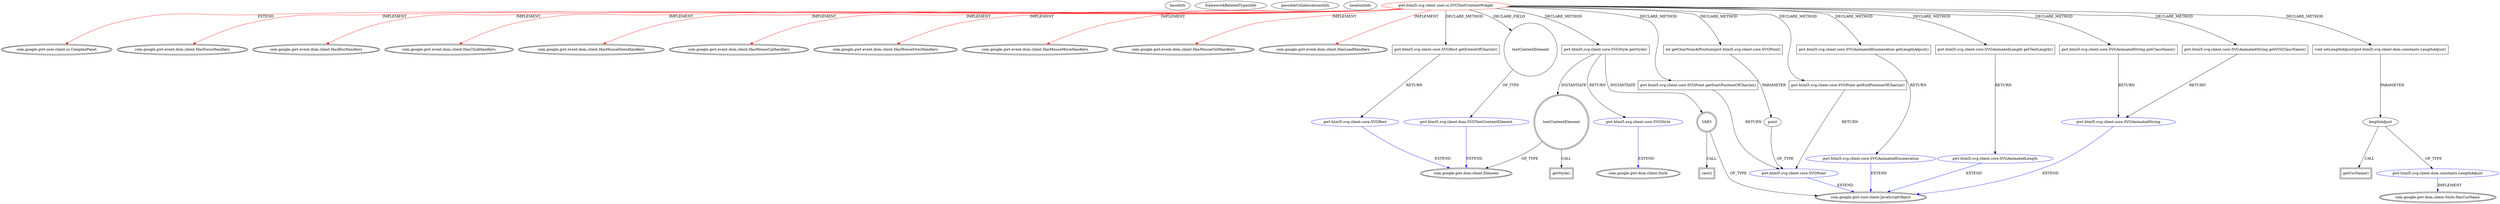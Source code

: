 digraph {
baseInfo[graphId=3987,category="extension_graph",isAnonymous=false,possibleRelation=true]
frameworkRelatedTypesInfo[0="com.google.gwt.user.client.ui.ComplexPanel",1="com.google.gwt.event.dom.client.HasFocusHandlers",2="com.google.gwt.event.dom.client.HasBlurHandlers",3="com.google.gwt.event.dom.client.HasClickHandlers",4="com.google.gwt.event.dom.client.HasMouseDownHandlers",5="com.google.gwt.event.dom.client.HasMouseUpHandlers",6="com.google.gwt.event.dom.client.HasMouseOverHandlers",7="com.google.gwt.event.dom.client.HasMouseMoveHandlers",8="com.google.gwt.event.dom.client.HasMouseOutHandlers",9="com.google.gwt.event.dom.client.HasLoadHandlers"]
possibleCollaborationsInfo[0="3987~CLIENT_METHOD_DECLARATION-RETURN_TYPE-~com.google.gwt.user.client.ui.ComplexPanel com.google.gwt.event.dom.client.HasFocusHandlers com.google.gwt.event.dom.client.HasBlurHandlers com.google.gwt.event.dom.client.HasClickHandlers com.google.gwt.event.dom.client.HasMouseDownHandlers com.google.gwt.event.dom.client.HasMouseUpHandlers com.google.gwt.event.dom.client.HasMouseOverHandlers com.google.gwt.event.dom.client.HasMouseMoveHandlers com.google.gwt.event.dom.client.HasMouseOutHandlers com.google.gwt.event.dom.client.HasLoadHandlers ~com.google.gwt.dom.client.Style ~false~false",1="3987~CLIENT_METHOD_DECLARATION-RETURN_TYPE-CLIENT_METHOD_DECLARATION-RETURN_TYPE-CLIENT_METHOD_DECLARATION-PARAMETER_DECLARATION-~com.google.gwt.user.client.ui.ComplexPanel com.google.gwt.event.dom.client.HasFocusHandlers com.google.gwt.event.dom.client.HasBlurHandlers com.google.gwt.event.dom.client.HasClickHandlers com.google.gwt.event.dom.client.HasMouseDownHandlers com.google.gwt.event.dom.client.HasMouseUpHandlers com.google.gwt.event.dom.client.HasMouseOverHandlers com.google.gwt.event.dom.client.HasMouseMoveHandlers com.google.gwt.event.dom.client.HasMouseOutHandlers com.google.gwt.event.dom.client.HasLoadHandlers ~com.google.gwt.core.client.JavaScriptObject ~false~false",2="3987~CLIENT_METHOD_DECLARATION-PARAMETER_DECLARATION-~com.google.gwt.user.client.ui.ComplexPanel com.google.gwt.event.dom.client.HasFocusHandlers com.google.gwt.event.dom.client.HasBlurHandlers com.google.gwt.event.dom.client.HasClickHandlers com.google.gwt.event.dom.client.HasMouseDownHandlers com.google.gwt.event.dom.client.HasMouseUpHandlers com.google.gwt.event.dom.client.HasMouseOverHandlers com.google.gwt.event.dom.client.HasMouseMoveHandlers com.google.gwt.event.dom.client.HasMouseOutHandlers com.google.gwt.event.dom.client.HasLoadHandlers ~com.google.gwt.dom.client.Style.HasCssName ~false~false",3="3987~FIELD_DECLARATION-~com.google.gwt.user.client.ui.ComplexPanel com.google.gwt.event.dom.client.HasFocusHandlers com.google.gwt.event.dom.client.HasBlurHandlers com.google.gwt.event.dom.client.HasClickHandlers com.google.gwt.event.dom.client.HasMouseDownHandlers com.google.gwt.event.dom.client.HasMouseUpHandlers com.google.gwt.event.dom.client.HasMouseOverHandlers com.google.gwt.event.dom.client.HasMouseMoveHandlers com.google.gwt.event.dom.client.HasMouseOutHandlers com.google.gwt.event.dom.client.HasLoadHandlers ~com.google.gwt.dom.client.Element ~false~false",4="3987~CLIENT_METHOD_DECLARATION-RETURN_TYPE-~com.google.gwt.user.client.ui.ComplexPanel com.google.gwt.event.dom.client.HasFocusHandlers com.google.gwt.event.dom.client.HasBlurHandlers com.google.gwt.event.dom.client.HasClickHandlers com.google.gwt.event.dom.client.HasMouseDownHandlers com.google.gwt.event.dom.client.HasMouseUpHandlers com.google.gwt.event.dom.client.HasMouseOverHandlers com.google.gwt.event.dom.client.HasMouseMoveHandlers com.google.gwt.event.dom.client.HasMouseOutHandlers com.google.gwt.event.dom.client.HasLoadHandlers ~com.google.gwt.core.client.JavaScriptObject ~false~false",5="3987~CLIENT_METHOD_DECLARATION-RETURN_TYPE-CLIENT_METHOD_DECLARATION-RETURN_TYPE-~com.google.gwt.user.client.ui.ComplexPanel com.google.gwt.event.dom.client.HasFocusHandlers com.google.gwt.event.dom.client.HasBlurHandlers com.google.gwt.event.dom.client.HasClickHandlers com.google.gwt.event.dom.client.HasMouseDownHandlers com.google.gwt.event.dom.client.HasMouseUpHandlers com.google.gwt.event.dom.client.HasMouseOverHandlers com.google.gwt.event.dom.client.HasMouseMoveHandlers com.google.gwt.event.dom.client.HasMouseOutHandlers com.google.gwt.event.dom.client.HasLoadHandlers ~com.google.gwt.core.client.JavaScriptObject ~false~false",6="3987~CLIENT_METHOD_DECLARATION-RETURN_TYPE-~com.google.gwt.user.client.ui.ComplexPanel com.google.gwt.event.dom.client.HasFocusHandlers com.google.gwt.event.dom.client.HasBlurHandlers com.google.gwt.event.dom.client.HasClickHandlers com.google.gwt.event.dom.client.HasMouseDownHandlers com.google.gwt.event.dom.client.HasMouseUpHandlers com.google.gwt.event.dom.client.HasMouseOverHandlers com.google.gwt.event.dom.client.HasMouseMoveHandlers com.google.gwt.event.dom.client.HasMouseOutHandlers com.google.gwt.event.dom.client.HasLoadHandlers ~com.google.gwt.dom.client.Element ~false~false"]
locationInfo[projectName="mguiral-GwtSvgLib",filePath="/mguiral-GwtSvgLib/GwtSvgLib-master/src/gwt/html5/svg/client/user/ui/SVGTextContentWidget.java",contextSignature="SVGTextContentWidget",graphId="3987"]
0[label="gwt.html5.svg.client.user.ui.SVGTextContentWidget",vertexType="ROOT_CLIENT_CLASS_DECLARATION",isFrameworkType=false,color=red]
1[label="com.google.gwt.user.client.ui.ComplexPanel",vertexType="FRAMEWORK_CLASS_TYPE",isFrameworkType=true,peripheries=2]
2[label="com.google.gwt.event.dom.client.HasFocusHandlers",vertexType="FRAMEWORK_INTERFACE_TYPE",isFrameworkType=true,peripheries=2]
3[label="com.google.gwt.event.dom.client.HasBlurHandlers",vertexType="FRAMEWORK_INTERFACE_TYPE",isFrameworkType=true,peripheries=2]
4[label="com.google.gwt.event.dom.client.HasClickHandlers",vertexType="FRAMEWORK_INTERFACE_TYPE",isFrameworkType=true,peripheries=2]
5[label="com.google.gwt.event.dom.client.HasMouseDownHandlers",vertexType="FRAMEWORK_INTERFACE_TYPE",isFrameworkType=true,peripheries=2]
6[label="com.google.gwt.event.dom.client.HasMouseUpHandlers",vertexType="FRAMEWORK_INTERFACE_TYPE",isFrameworkType=true,peripheries=2]
7[label="com.google.gwt.event.dom.client.HasMouseOverHandlers",vertexType="FRAMEWORK_INTERFACE_TYPE",isFrameworkType=true,peripheries=2]
8[label="com.google.gwt.event.dom.client.HasMouseMoveHandlers",vertexType="FRAMEWORK_INTERFACE_TYPE",isFrameworkType=true,peripheries=2]
9[label="com.google.gwt.event.dom.client.HasMouseOutHandlers",vertexType="FRAMEWORK_INTERFACE_TYPE",isFrameworkType=true,peripheries=2]
10[label="com.google.gwt.event.dom.client.HasLoadHandlers",vertexType="FRAMEWORK_INTERFACE_TYPE",isFrameworkType=true,peripheries=2]
11[label="textContentElement",vertexType="FIELD_DECLARATION",isFrameworkType=false,shape=circle]
12[label="gwt.html5.svg.client.dom.SVGTextContentElement",vertexType="REFERENCE_CLIENT_CLASS_DECLARATION",isFrameworkType=false,color=blue]
13[label="com.google.gwt.dom.client.Element",vertexType="FRAMEWORK_CLASS_TYPE",isFrameworkType=true,peripheries=2]
20[label="int getCharNumAtPosition(gwt.html5.svg.client.core.SVGPoint)",vertexType="CLIENT_METHOD_DECLARATION",isFrameworkType=false,shape=box]
21[label="point",vertexType="PARAMETER_DECLARATION",isFrameworkType=false]
22[label="gwt.html5.svg.client.core.SVGPoint",vertexType="REFERENCE_CLIENT_CLASS_DECLARATION",isFrameworkType=false,color=blue]
23[label="com.google.gwt.core.client.JavaScriptObject",vertexType="FRAMEWORK_CLASS_TYPE",isFrameworkType=true,peripheries=2]
25[label="gwt.html5.svg.client.core.SVGPoint getEndPositionOfChar(int)",vertexType="CLIENT_METHOD_DECLARATION",isFrameworkType=false,shape=box]
27[label="gwt.html5.svg.client.core.SVGRect getExtentOfChar(int)",vertexType="CLIENT_METHOD_DECLARATION",isFrameworkType=false,shape=box]
28[label="gwt.html5.svg.client.core.SVGRect",vertexType="REFERENCE_CLIENT_CLASS_DECLARATION",isFrameworkType=false,color=blue]
30[label="gwt.html5.svg.client.core.SVGAnimatedEnumeration getLengthAdjust()",vertexType="CLIENT_METHOD_DECLARATION",isFrameworkType=false,shape=box]
31[label="gwt.html5.svg.client.core.SVGAnimatedEnumeration",vertexType="REFERENCE_CLIENT_CLASS_DECLARATION",isFrameworkType=false,color=blue]
35[label="gwt.html5.svg.client.core.SVGPoint getStartPositionOfChar(int)",vertexType="CLIENT_METHOD_DECLARATION",isFrameworkType=false,shape=box]
38[label="gwt.html5.svg.client.core.SVGAnimatedLength getTextLength()",vertexType="CLIENT_METHOD_DECLARATION",isFrameworkType=false,shape=box]
39[label="gwt.html5.svg.client.core.SVGAnimatedLength",vertexType="REFERENCE_CLIENT_CLASS_DECLARATION",isFrameworkType=false,color=blue]
42[label="void setLengthAdjust(gwt.html5.svg.client.dom.constants.LengthAdjust)",vertexType="CLIENT_METHOD_DECLARATION",isFrameworkType=false,shape=box]
43[label="lengthAdjust",vertexType="PARAMETER_DECLARATION",isFrameworkType=false]
44[label="gwt.html5.svg.client.dom.constants.LengthAdjust",vertexType="REFERENCE_CLIENT_CLASS_DECLARATION",isFrameworkType=false,color=blue]
45[label="com.google.gwt.dom.client.Style.HasCssName",vertexType="FRAMEWORK_INTERFACE_TYPE",isFrameworkType=true,peripheries=2]
47[label="getCssName()",vertexType="INSIDE_CALL",isFrameworkType=true,peripheries=2,shape=box]
53[label="gwt.html5.svg.client.core.SVGAnimatedString getSVGClassName()",vertexType="CLIENT_METHOD_DECLARATION",isFrameworkType=false,shape=box]
54[label="gwt.html5.svg.client.core.SVGAnimatedString",vertexType="REFERENCE_CLIENT_CLASS_DECLARATION",isFrameworkType=false,color=blue]
58[label="gwt.html5.svg.client.core.SVGAnimatedString getClassName()",vertexType="CLIENT_METHOD_DECLARATION",isFrameworkType=false,shape=box]
60[label="gwt.html5.svg.client.core.SVGStyle getStyle()",vertexType="CLIENT_METHOD_DECLARATION",isFrameworkType=false,shape=box]
61[label="gwt.html5.svg.client.core.SVGStyle",vertexType="REFERENCE_CLIENT_CLASS_DECLARATION",isFrameworkType=false,color=blue]
62[label="com.google.gwt.dom.client.Style",vertexType="FRAMEWORK_CLASS_TYPE",isFrameworkType=true,peripheries=2]
63[label="VAR3",vertexType="VARIABLE_EXPRESION",isFrameworkType=true,peripheries=2,shape=circle]
64[label="cast()",vertexType="INSIDE_CALL",isFrameworkType=true,peripheries=2,shape=box]
66[label="textContentElement",vertexType="VARIABLE_EXPRESION",isFrameworkType=true,peripheries=2,shape=circle]
67[label="getStyle()",vertexType="INSIDE_CALL",isFrameworkType=true,peripheries=2,shape=box]
0->1[label="EXTEND",color=red]
0->2[label="IMPLEMENT",color=red]
0->3[label="IMPLEMENT",color=red]
0->4[label="IMPLEMENT",color=red]
0->5[label="IMPLEMENT",color=red]
0->6[label="IMPLEMENT",color=red]
0->7[label="IMPLEMENT",color=red]
0->8[label="IMPLEMENT",color=red]
0->9[label="IMPLEMENT",color=red]
0->10[label="IMPLEMENT",color=red]
0->11[label="DECLARE_FIELD"]
12->13[label="EXTEND",color=blue]
11->12[label="OF_TYPE"]
0->20[label="DECLARE_METHOD"]
22->23[label="EXTEND",color=blue]
21->22[label="OF_TYPE"]
20->21[label="PARAMETER"]
0->25[label="DECLARE_METHOD"]
25->22[label="RETURN"]
0->27[label="DECLARE_METHOD"]
28->13[label="EXTEND",color=blue]
27->28[label="RETURN"]
0->30[label="DECLARE_METHOD"]
31->23[label="EXTEND",color=blue]
30->31[label="RETURN"]
0->35[label="DECLARE_METHOD"]
35->22[label="RETURN"]
0->38[label="DECLARE_METHOD"]
39->23[label="EXTEND",color=blue]
38->39[label="RETURN"]
0->42[label="DECLARE_METHOD"]
44->45[label="IMPLEMENT",color=blue]
43->44[label="OF_TYPE"]
42->43[label="PARAMETER"]
43->47[label="CALL"]
0->53[label="DECLARE_METHOD"]
54->23[label="EXTEND",color=blue]
53->54[label="RETURN"]
0->58[label="DECLARE_METHOD"]
58->54[label="RETURN"]
0->60[label="DECLARE_METHOD"]
61->62[label="EXTEND",color=blue]
60->61[label="RETURN"]
60->63[label="INSTANTIATE"]
63->23[label="OF_TYPE"]
63->64[label="CALL"]
60->66[label="INSTANTIATE"]
66->13[label="OF_TYPE"]
66->67[label="CALL"]
}
